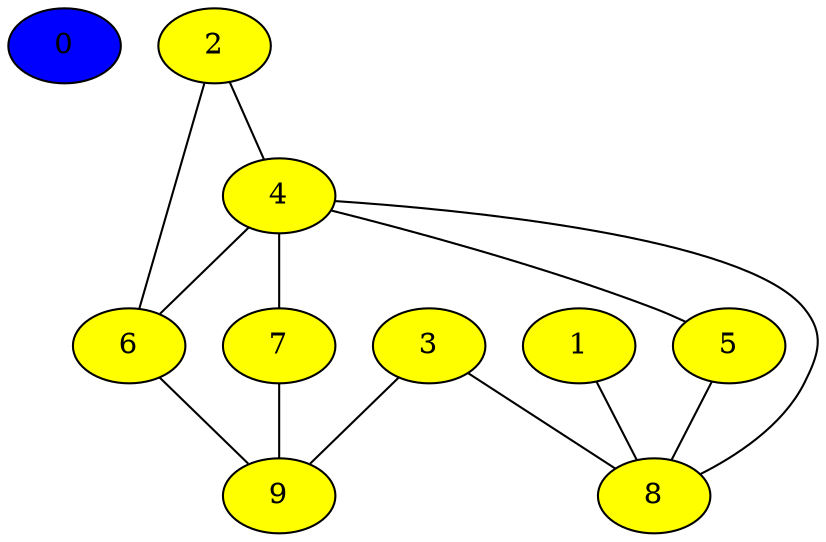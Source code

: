 digraph {
	0 [fillcolor = blue, style = filled];
	1 [fillcolor = yellow, style = filled];
	2 [fillcolor = yellow, style = filled];
	3 [fillcolor = yellow, style = filled];
	4 [fillcolor = yellow, style = filled];
	5 [fillcolor = yellow, style = filled];
	6 [fillcolor = yellow, style = filled];
	7 [fillcolor = yellow, style = filled];
	8 [fillcolor = yellow, style = filled];
	9 [fillcolor = yellow, style = filled];
	1 -> 8 [dir=none];
	2 -> 4 [dir=none];
	2 -> 6 [dir=none];
	3 -> 8 [dir=none];
	3 -> 9 [dir=none];
	4 -> 5 [dir=none];
	4 -> 6 [dir=none];
	4 -> 7 [dir=none];
	4 -> 8 [dir=none];
	5 -> 8 [dir=none];
	6 -> 9 [dir=none];
	7 -> 9 [dir=none];
}